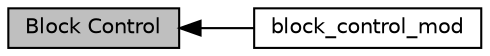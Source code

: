 digraph "Block Control"
{
  edge [fontname="Helvetica",fontsize="10",labelfontname="Helvetica",labelfontsize="10"];
  node [fontname="Helvetica",fontsize="10",shape=box];
  rankdir=LR;
  Node2 [label="block_control_mod",height=0.2,width=0.4,color="black", fillcolor="white", style="filled",URL="$group__block__control__mod.html",tooltip="Routines for \"blocks\" used for OpenMP threading of column-based calculations."];
  Node1 [label="Block Control",height=0.2,width=0.4,color="black", fillcolor="grey75", style="filled", fontcolor="black",tooltip="Modules and associated files in the block_control directory."];
  Node1->Node2 [shape=plaintext, dir="back", style="solid"];
}
